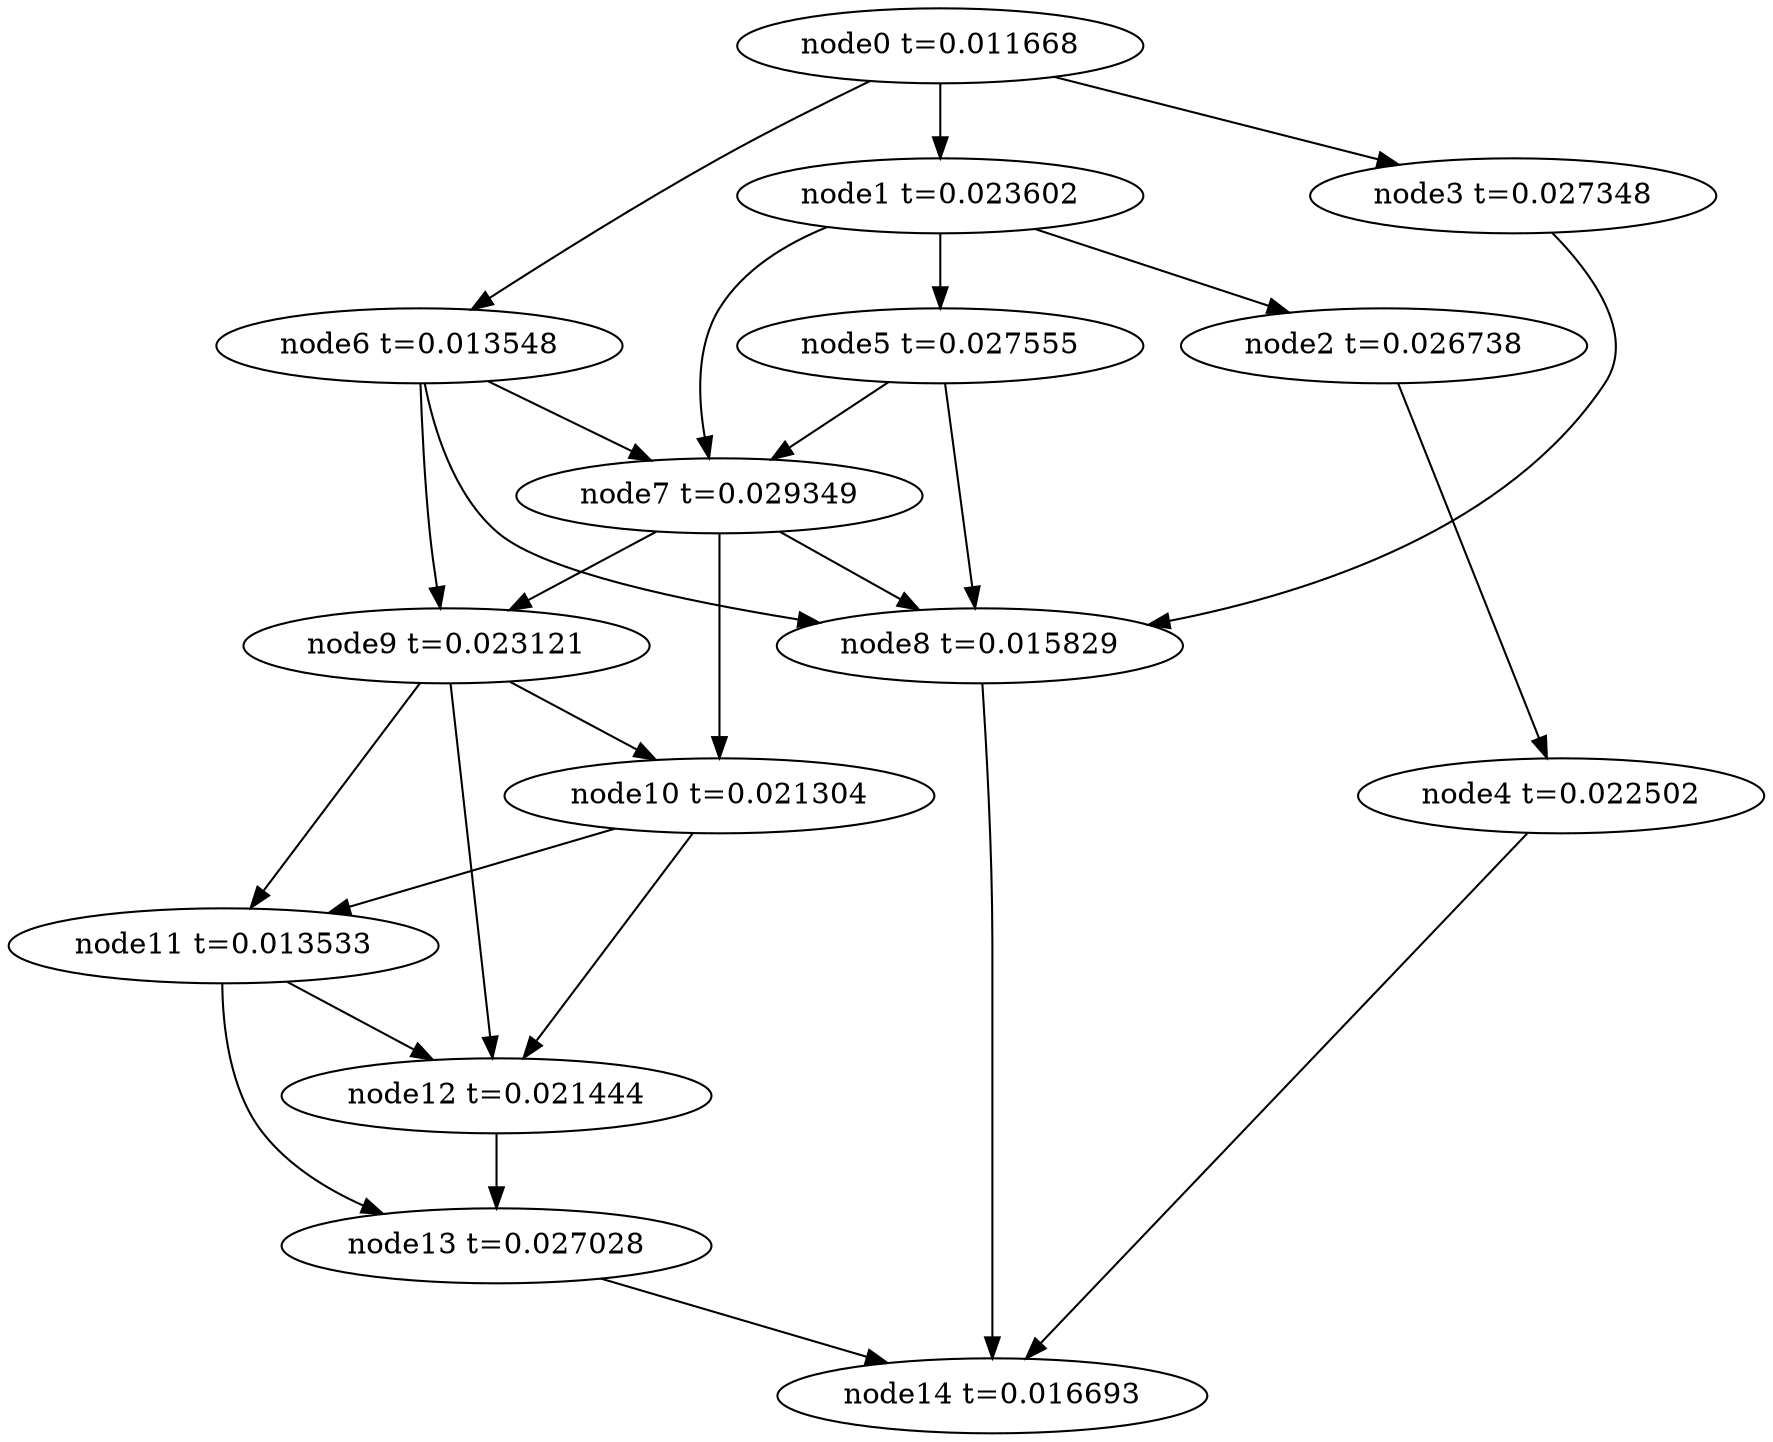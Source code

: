 digraph g{
	node14[label="node14 t=0.016693"]
	node13 -> node14
	node13[label="node13 t=0.027028"];
	node12 -> node13
	node12[label="node12 t=0.021444"];
	node11 -> node13
	node11 -> node12
	node11[label="node11 t=0.013533"];
	node10 -> node12
	node10 -> node11
	node10[label="node10 t=0.021304"];
	node9 -> node12
	node9 -> node11
	node9 -> node10
	node9[label="node9 t=0.023121"];
	node8 -> node14
	node8[label="node8 t=0.015829"];
	node7 -> node10
	node7 -> node9
	node7 -> node8
	node7[label="node7 t=0.029349"];
	node6 -> node9
	node6 -> node8
	node6 -> node7
	node6[label="node6 t=0.013548"];
	node5 -> node8
	node5 -> node7
	node5[label="node5 t=0.027555"];
	node4 -> node14
	node4[label="node4 t=0.022502"];
	node3 -> node8
	node3[label="node3 t=0.027348"];
	node2 -> node4
	node2[label="node2 t=0.026738"];
	node1 -> node7
	node1 -> node5
	node1 -> node2
	node1[label="node1 t=0.023602"];
	node0 -> node6
	node0 -> node3
	node0 -> node1
	node0[label="node0 t=0.011668"];
}
